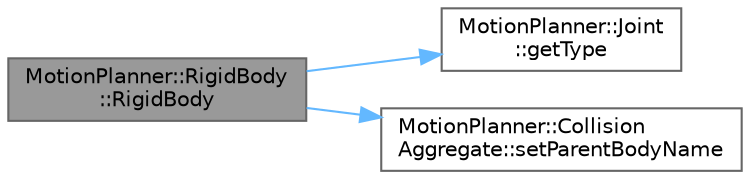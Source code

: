 digraph "MotionPlanner::RigidBody::RigidBody"
{
 // LATEX_PDF_SIZE
  bgcolor="transparent";
  edge [fontname=Helvetica,fontsize=10,labelfontname=Helvetica,labelfontsize=10];
  node [fontname=Helvetica,fontsize=10,shape=box,height=0.2,width=0.4];
  rankdir="LR";
  Node1 [label="MotionPlanner::RigidBody\l::RigidBody",height=0.2,width=0.4,color="gray40", fillcolor="grey60", style="filled", fontcolor="black",tooltip=" "];
  Node1 -> Node2 [color="steelblue1",style="solid"];
  Node2 [label="MotionPlanner::Joint\l::getType",height=0.2,width=0.4,color="grey40", fillcolor="white", style="filled",URL="$class_motion_planner_1_1_joint.html#a670c87b83417f2449f9418e0a888a3b3",tooltip=" "];
  Node1 -> Node3 [color="steelblue1",style="solid"];
  Node3 [label="MotionPlanner::Collision\lAggregate::setParentBodyName",height=0.2,width=0.4,color="grey40", fillcolor="white", style="filled",URL="$class_motion_planner_1_1_collision_aggregate.html#a521f9be855acbcd4d3e63afd27efefc6",tooltip=" "];
}
